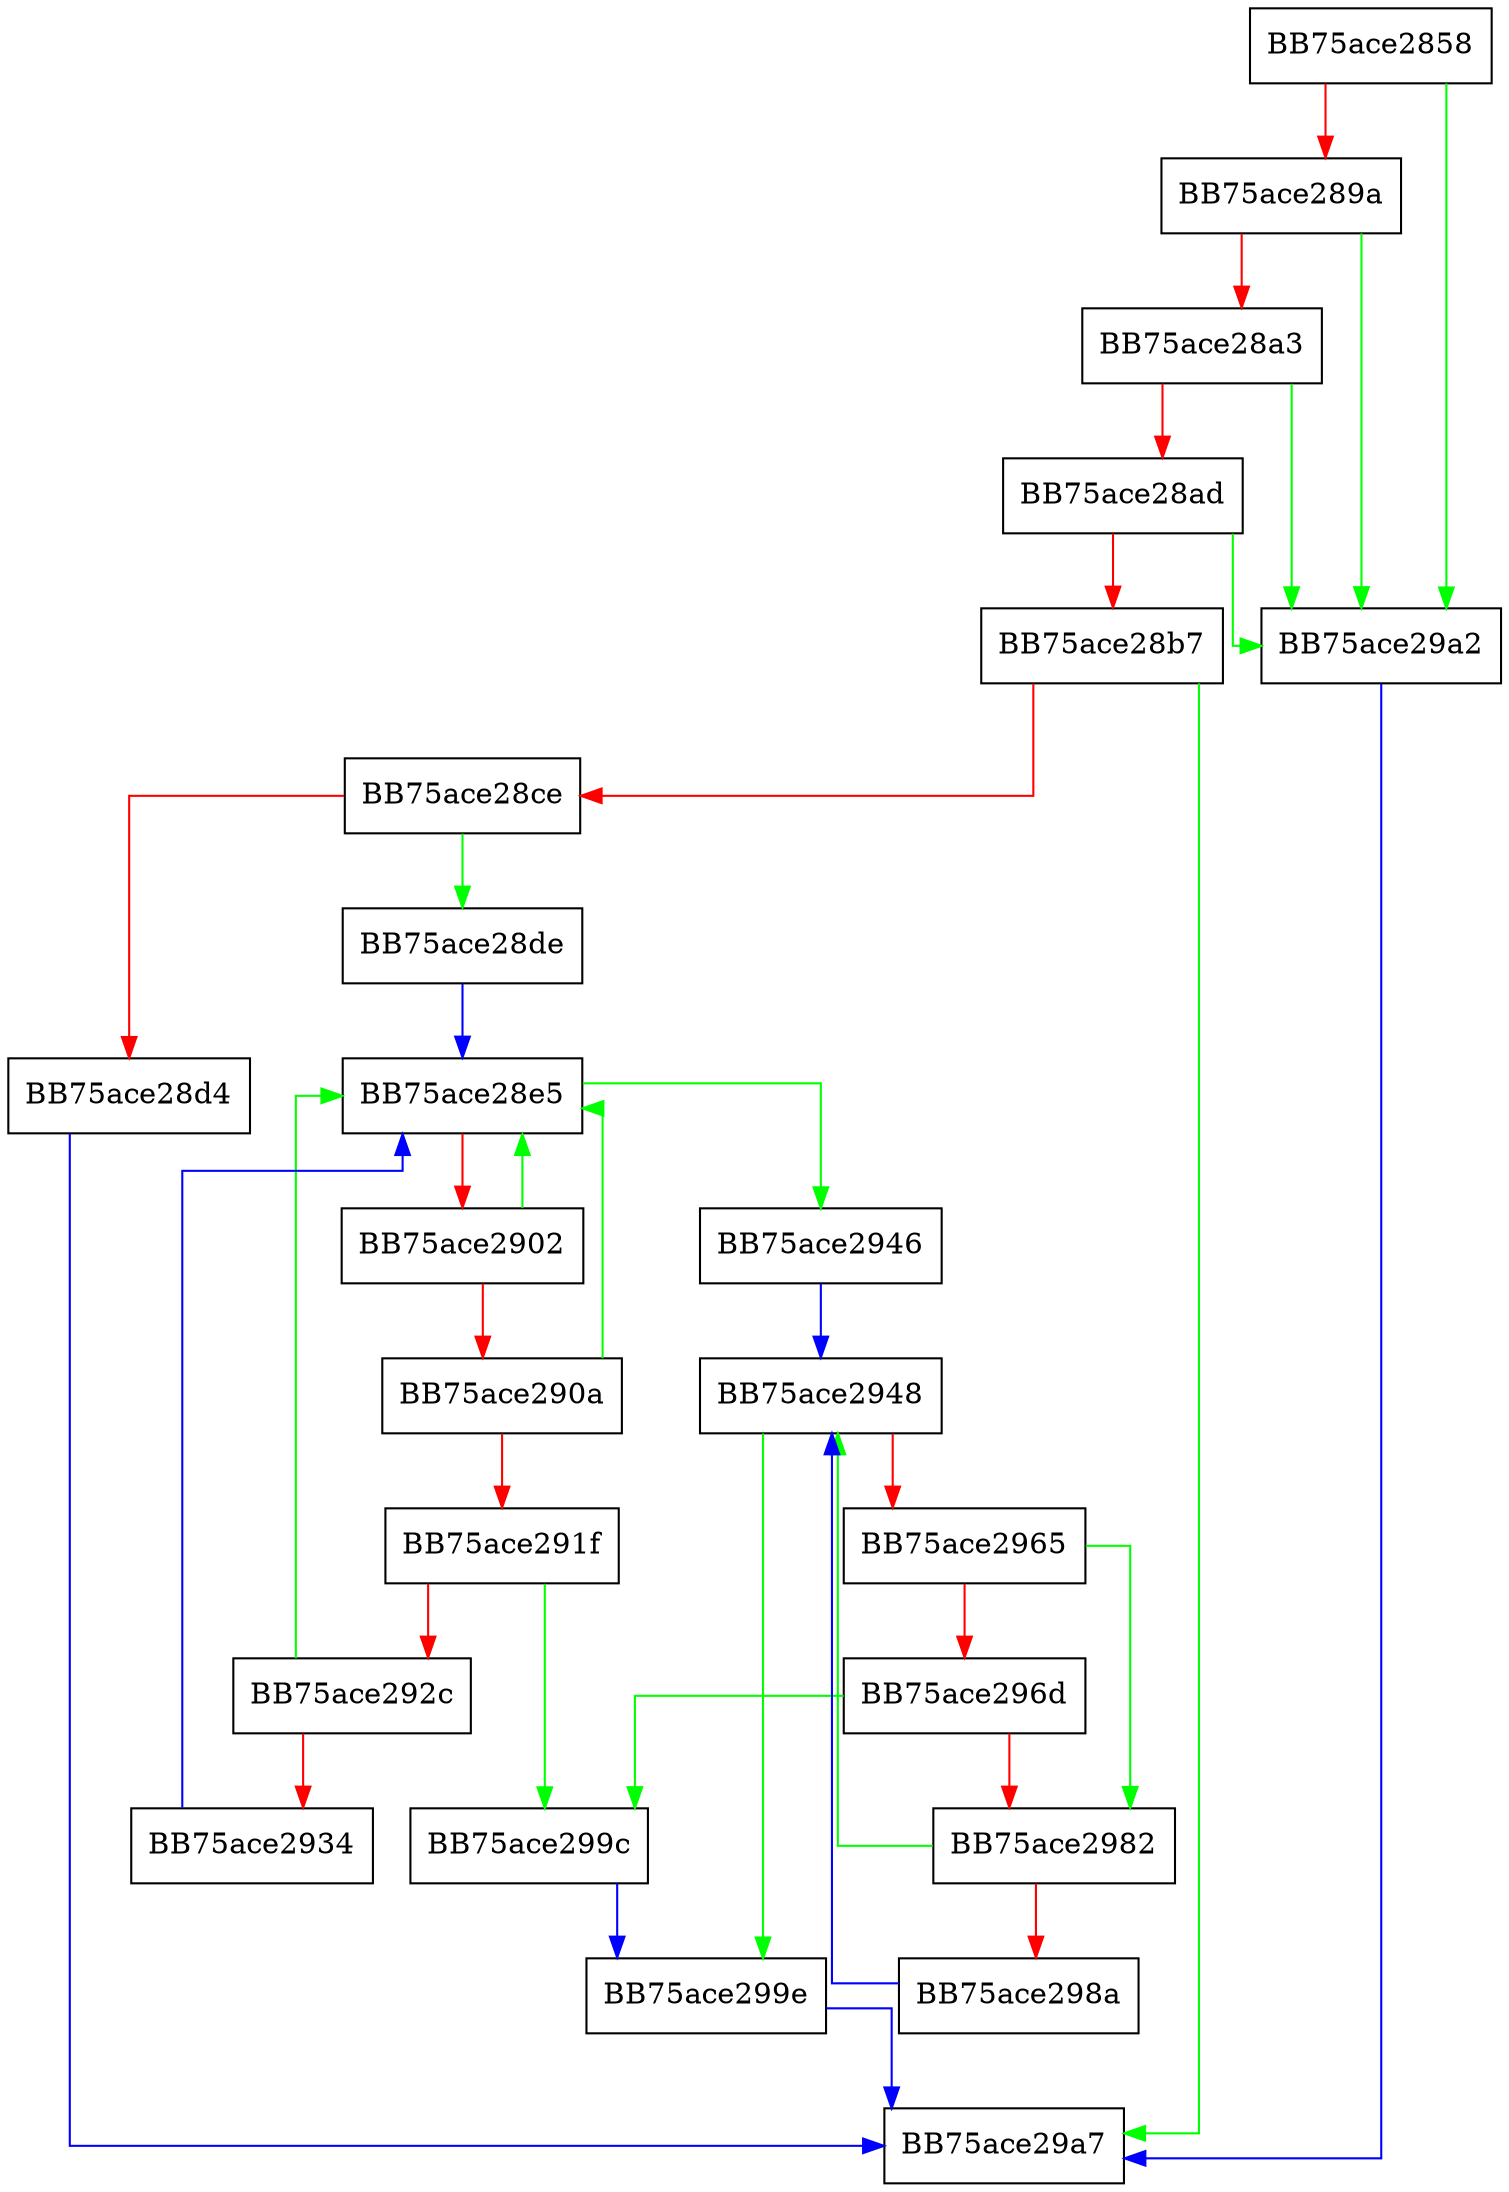 digraph GetSupportedGraphicsDevice {
  node [shape="box"];
  graph [splines=ortho];
  BB75ace2858 -> BB75ace29a2 [color="green"];
  BB75ace2858 -> BB75ace289a [color="red"];
  BB75ace289a -> BB75ace29a2 [color="green"];
  BB75ace289a -> BB75ace28a3 [color="red"];
  BB75ace28a3 -> BB75ace29a2 [color="green"];
  BB75ace28a3 -> BB75ace28ad [color="red"];
  BB75ace28ad -> BB75ace29a2 [color="green"];
  BB75ace28ad -> BB75ace28b7 [color="red"];
  BB75ace28b7 -> BB75ace29a7 [color="green"];
  BB75ace28b7 -> BB75ace28ce [color="red"];
  BB75ace28ce -> BB75ace28de [color="green"];
  BB75ace28ce -> BB75ace28d4 [color="red"];
  BB75ace28d4 -> BB75ace29a7 [color="blue"];
  BB75ace28de -> BB75ace28e5 [color="blue"];
  BB75ace28e5 -> BB75ace2946 [color="green"];
  BB75ace28e5 -> BB75ace2902 [color="red"];
  BB75ace2902 -> BB75ace28e5 [color="green"];
  BB75ace2902 -> BB75ace290a [color="red"];
  BB75ace290a -> BB75ace28e5 [color="green"];
  BB75ace290a -> BB75ace291f [color="red"];
  BB75ace291f -> BB75ace299c [color="green"];
  BB75ace291f -> BB75ace292c [color="red"];
  BB75ace292c -> BB75ace28e5 [color="green"];
  BB75ace292c -> BB75ace2934 [color="red"];
  BB75ace2934 -> BB75ace28e5 [color="blue"];
  BB75ace2946 -> BB75ace2948 [color="blue"];
  BB75ace2948 -> BB75ace299e [color="green"];
  BB75ace2948 -> BB75ace2965 [color="red"];
  BB75ace2965 -> BB75ace2982 [color="green"];
  BB75ace2965 -> BB75ace296d [color="red"];
  BB75ace296d -> BB75ace299c [color="green"];
  BB75ace296d -> BB75ace2982 [color="red"];
  BB75ace2982 -> BB75ace2948 [color="green"];
  BB75ace2982 -> BB75ace298a [color="red"];
  BB75ace298a -> BB75ace2948 [color="blue"];
  BB75ace299c -> BB75ace299e [color="blue"];
  BB75ace299e -> BB75ace29a7 [color="blue"];
  BB75ace29a2 -> BB75ace29a7 [color="blue"];
}